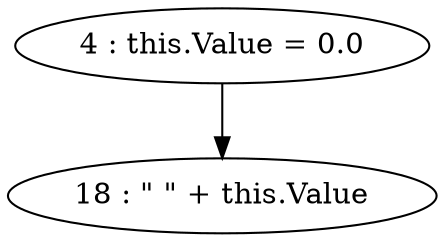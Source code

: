 digraph G {
"4 : this.Value = 0.0"
"4 : this.Value = 0.0" -> "18 : \" \" + this.Value"
"18 : \" \" + this.Value"
}
